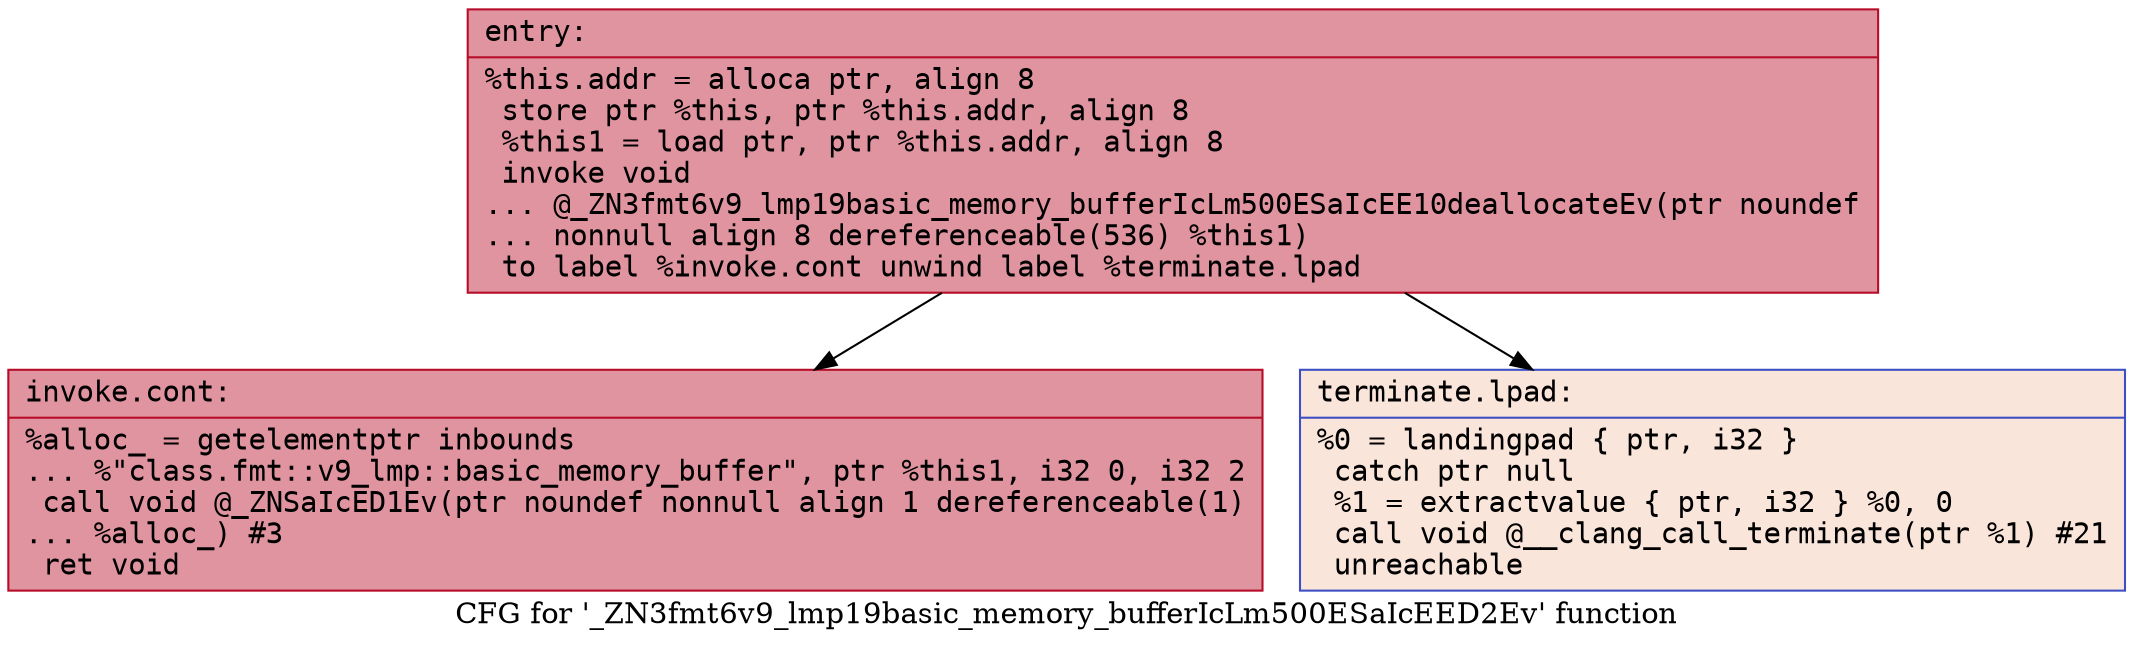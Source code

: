 digraph "CFG for '_ZN3fmt6v9_lmp19basic_memory_bufferIcLm500ESaIcEED2Ev' function" {
	label="CFG for '_ZN3fmt6v9_lmp19basic_memory_bufferIcLm500ESaIcEED2Ev' function";

	Node0x556bfeb93270 [shape=record,color="#b70d28ff", style=filled, fillcolor="#b70d2870" fontname="Courier",label="{entry:\l|  %this.addr = alloca ptr, align 8\l  store ptr %this, ptr %this.addr, align 8\l  %this1 = load ptr, ptr %this.addr, align 8\l  invoke void\l... @_ZN3fmt6v9_lmp19basic_memory_bufferIcLm500ESaIcEE10deallocateEv(ptr noundef\l... nonnull align 8 dereferenceable(536) %this1)\l          to label %invoke.cont unwind label %terminate.lpad\l}"];
	Node0x556bfeb93270 -> Node0x556bfeb93460[tooltip="entry -> invoke.cont\nProbability 100.00%" ];
	Node0x556bfeb93270 -> Node0x556bfeb934e0[tooltip="entry -> terminate.lpad\nProbability 0.00%" ];
	Node0x556bfeb93460 [shape=record,color="#b70d28ff", style=filled, fillcolor="#b70d2870" fontname="Courier",label="{invoke.cont:\l|  %alloc_ = getelementptr inbounds\l... %\"class.fmt::v9_lmp::basic_memory_buffer\", ptr %this1, i32 0, i32 2\l  call void @_ZNSaIcED1Ev(ptr noundef nonnull align 1 dereferenceable(1)\l... %alloc_) #3\l  ret void\l}"];
	Node0x556bfeb934e0 [shape=record,color="#3d50c3ff", style=filled, fillcolor="#f4c5ad70" fontname="Courier",label="{terminate.lpad:\l|  %0 = landingpad \{ ptr, i32 \}\l          catch ptr null\l  %1 = extractvalue \{ ptr, i32 \} %0, 0\l  call void @__clang_call_terminate(ptr %1) #21\l  unreachable\l}"];
}

